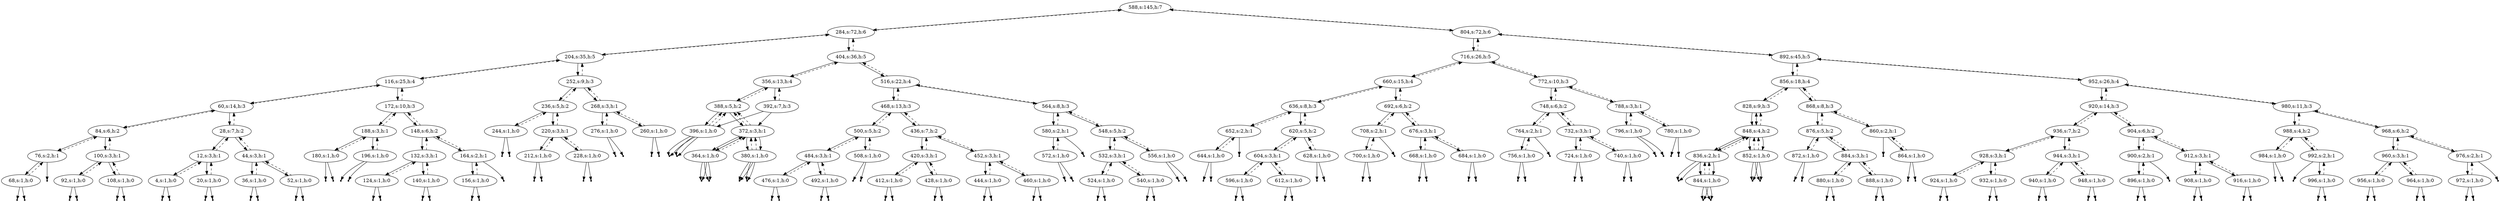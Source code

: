 digraph Blahblah{
{rank = same ; "588"};
nulll4 [shape=point];
4 -> nulll4;
4[label="4,s:1,h:0"];
4 -> 12[style=dashed];
nullr4 [shape=point];
4 -> nullr4;
12 -> 4;
12[label="12,s:3,h:1"];
12 -> 28[style=dashed];
nulll20 [shape=point];
20 -> nulll20;
20[label="20,s:1,h:0"];
20 -> 12[style=dashed];
nullr20 [shape=point];
20 -> nullr20;
12 -> 20;
28 -> 12;
28[label="28,s:7,h:2"];
28 -> 60[style=dashed];
nulll36 [shape=point];
36 -> nulll36;
36[label="36,s:1,h:0"];
36 -> 44[style=dashed];
nullr36 [shape=point];
36 -> nullr36;
44 -> 36;
44[label="44,s:3,h:1"];
44 -> 28[style=dashed];
nulll52 [shape=point];
52 -> nulll52;
52[label="52,s:1,h:0"];
52 -> 44[style=dashed];
nullr52 [shape=point];
52 -> nullr52;
44 -> 52;
28 -> 44;
60 -> 28;
60[label="60,s:14,h:3"];
60 -> 116[style=dashed];
nulll68 [shape=point];
68 -> nulll68;
68[label="68,s:1,h:0"];
68 -> 76[style=dashed];
nullr68 [shape=point];
68 -> nullr68;
76 -> 68;
76[label="76,s:2,h:1"];
76 -> 84[style=dashed];
nullr76 [shape=point];
76 -> nullr76;
84 -> 76;
84[label="84,s:6,h:2"];
84 -> 60[style=dashed];
nulll92 [shape=point];
92 -> nulll92;
92[label="92,s:1,h:0"];
92 -> 100[style=dashed];
nullr92 [shape=point];
92 -> nullr92;
100 -> 92;
100[label="100,s:3,h:1"];
100 -> 84[style=dashed];
nulll108 [shape=point];
108 -> nulll108;
108[label="108,s:1,h:0"];
108 -> 100[style=dashed];
nullr108 [shape=point];
108 -> nullr108;
100 -> 108;
84 -> 100;
60 -> 84;
116 -> 60;
116[label="116,s:25,h:4"];
116 -> 204[style=dashed];
nulll124 [shape=point];
124 -> nulll124;
124[label="124,s:1,h:0"];
124 -> 132[style=dashed];
nullr124 [shape=point];
124 -> nullr124;
132 -> 124;
132[label="132,s:3,h:1"];
132 -> 148[style=dashed];
nulll140 [shape=point];
140 -> nulll140;
140[label="140,s:1,h:0"];
140 -> 132[style=dashed];
nullr140 [shape=point];
140 -> nullr140;
132 -> 140;
148 -> 132;
148[label="148,s:6,h:2"];
148 -> 172[style=dashed];
nulll156 [shape=point];
156 -> nulll156;
156[label="156,s:1,h:0"];
156 -> 164[style=dashed];
nullr156 [shape=point];
156 -> nullr156;
164 -> 156;
164[label="164,s:2,h:1"];
164 -> 148[style=dashed];
nullr164 [shape=point];
164 -> nullr164;
148 -> 164;
172 -> 148;
172[label="172,s:10,h:3"];
172 -> 116[style=dashed];
nulll180 [shape=point];
180 -> nulll180;
180[label="180,s:1,h:0"];
180 -> 188[style=dashed];
nullr180 [shape=point];
180 -> nullr180;
188 -> 180;
188[label="188,s:3,h:1"];
188 -> 172[style=dashed];
nulll196 [shape=point];
196 -> nulll196;
196[label="196,s:1,h:0"];
196 -> 188[style=dashed];
nullr196 [shape=point];
196 -> nullr196;
188 -> 196;
172 -> 188;
116 -> 172;
204 -> 116;
204[label="204,s:35,h:5"];
204 -> 284[style=dashed];
nulll212 [shape=point];
212 -> nulll212;
212[label="212,s:1,h:0"];
212 -> 220[style=dashed];
nullr212 [shape=point];
212 -> nullr212;
220 -> 212;
220[label="220,s:3,h:1"];
220 -> 236[style=dashed];
nulll228 [shape=point];
228 -> nulll228;
228[label="228,s:1,h:0"];
228 -> 220[style=dashed];
nullr228 [shape=point];
228 -> nullr228;
220 -> 228;
236 -> 220;
236[label="236,s:5,h:2"];
236 -> 252[style=dashed];
nulll244 [shape=point];
244 -> nulll244;
244[label="244,s:1,h:0"];
244 -> 236[style=dashed];
nullr244 [shape=point];
244 -> nullr244;
236 -> 244;
252 -> 236;
252[label="252,s:9,h:3"];
252 -> 204[style=dashed];
nulll260 [shape=point];
260 -> nulll260;
260[label="260,s:1,h:0"];
260 -> 268[style=dashed];
nullr260 [shape=point];
260 -> nullr260;
268 -> 260;
268[label="268,s:3,h:1"];
268 -> 252[style=dashed];
nulll276 [shape=point];
276 -> nulll276;
276[label="276,s:1,h:0"];
276 -> 268[style=dashed];
nullr276 [shape=point];
276 -> nullr276;
268 -> 276;
252 -> 268;
204 -> 252;
284 -> 204;
284[label="284,s:72,h:6"];
284 -> 588[style=dashed];
nulll364 [shape=point];
364 -> nulll364;
364[label="364,s:1,h:0"];
364 -> 372[style=dashed];
nullr364 [shape=point];
364 -> nullr364;
372 -> 364;
372[label="372,s:3,h:1"];
372 -> 388[style=dashed];
nulll380 [shape=point];
380 -> nulll380;
380[label="380,s:1,h:0"];
380 -> 372[style=dashed];
nullr380 [shape=point];
380 -> nullr380;
372 -> 380;
392 -> 372;
392[label="392,s:7,h:3"];
392 -> 356[style=dashed];
nulll396 [shape=point];
396 -> nulll396;
396[label="396,s:1,h:0"];
396 -> 388[style=dashed];
nullr396 [shape=point];
396 -> nullr396;
392 -> 396;
356 -> 392;
356[label="356,s:13,h:4"];
356 -> 404[style=dashed];
nulll364 [shape=point];
364 -> nulll364;
364[label="364,s:1,h:0"];
364 -> 372[style=dashed];
nullr364 [shape=point];
364 -> nullr364;
372 -> 364;
372[label="372,s:3,h:1"];
372 -> 388[style=dashed];
nulll380 [shape=point];
380 -> nulll380;
380[label="380,s:1,h:0"];
380 -> 372[style=dashed];
nullr380 [shape=point];
380 -> nullr380;
372 -> 380;
388 -> 372;
388[label="388,s:5,h:2"];
388 -> 356[style=dashed];
nulll396 [shape=point];
396 -> nulll396;
396[label="396,s:1,h:0"];
396 -> 388[style=dashed];
nullr396 [shape=point];
396 -> nullr396;
388 -> 396;
356 -> 388;
404 -> 356;
404[label="404,s:36,h:5"];
404 -> 284[style=dashed];
nulll412 [shape=point];
412 -> nulll412;
412[label="412,s:1,h:0"];
412 -> 420[style=dashed];
nullr412 [shape=point];
412 -> nullr412;
420 -> 412;
420[label="420,s:3,h:1"];
420 -> 436[style=dashed];
nulll428 [shape=point];
428 -> nulll428;
428[label="428,s:1,h:0"];
428 -> 420[style=dashed];
nullr428 [shape=point];
428 -> nullr428;
420 -> 428;
436 -> 420;
436[label="436,s:7,h:2"];
436 -> 468[style=dashed];
nulll444 [shape=point];
444 -> nulll444;
444[label="444,s:1,h:0"];
444 -> 452[style=dashed];
nullr444 [shape=point];
444 -> nullr444;
452 -> 444;
452[label="452,s:3,h:1"];
452 -> 436[style=dashed];
nulll460 [shape=point];
460 -> nulll460;
460[label="460,s:1,h:0"];
460 -> 452[style=dashed];
nullr460 [shape=point];
460 -> nullr460;
452 -> 460;
436 -> 452;
468 -> 436;
468[label="468,s:13,h:3"];
468 -> 516[style=dashed];
nulll476 [shape=point];
476 -> nulll476;
476[label="476,s:1,h:0"];
476 -> 484[style=dashed];
nullr476 [shape=point];
476 -> nullr476;
484 -> 476;
484[label="484,s:3,h:1"];
484 -> 500[style=dashed];
nulll492 [shape=point];
492 -> nulll492;
492[label="492,s:1,h:0"];
492 -> 484[style=dashed];
nullr492 [shape=point];
492 -> nullr492;
484 -> 492;
500 -> 484;
500[label="500,s:5,h:2"];
500 -> 468[style=dashed];
nulll508 [shape=point];
508 -> nulll508;
508[label="508,s:1,h:0"];
508 -> 500[style=dashed];
nullr508 [shape=point];
508 -> nullr508;
500 -> 508;
468 -> 500;
516 -> 468;
516[label="516,s:22,h:4"];
516 -> 404[style=dashed];
nulll524 [shape=point];
524 -> nulll524;
524[label="524,s:1,h:0"];
524 -> 532[style=dashed];
nullr524 [shape=point];
524 -> nullr524;
532 -> 524;
532[label="532,s:3,h:1"];
532 -> 548[style=dashed];
nulll540 [shape=point];
540 -> nulll540;
540[label="540,s:1,h:0"];
540 -> 532[style=dashed];
nullr540 [shape=point];
540 -> nullr540;
532 -> 540;
548 -> 532;
548[label="548,s:5,h:2"];
548 -> 564[style=dashed];
nulll556 [shape=point];
556 -> nulll556;
556[label="556,s:1,h:0"];
556 -> 548[style=dashed];
nullr556 [shape=point];
556 -> nullr556;
548 -> 556;
564 -> 548;
564[label="564,s:8,h:3"];
564 -> 516[style=dashed];
nulll572 [shape=point];
572 -> nulll572;
572[label="572,s:1,h:0"];
572 -> 580[style=dashed];
nullr572 [shape=point];
572 -> nullr572;
580 -> 572;
580[label="580,s:2,h:1"];
580 -> 564[style=dashed];
nullr580 [shape=point];
580 -> nullr580;
564 -> 580;
516 -> 564;
404 -> 516;
284 -> 404;
588 -> 284;
588[label="588,s:145,h:7"];
nulll596 [shape=point];
596 -> nulll596;
596[label="596,s:1,h:0"];
596 -> 604[style=dashed];
nullr596 [shape=point];
596 -> nullr596;
604 -> 596;
604[label="604,s:3,h:1"];
604 -> 620[style=dashed];
nulll612 [shape=point];
612 -> nulll612;
612[label="612,s:1,h:0"];
612 -> 604[style=dashed];
nullr612 [shape=point];
612 -> nullr612;
604 -> 612;
620 -> 604;
620[label="620,s:5,h:2"];
620 -> 636[style=dashed];
nulll628 [shape=point];
628 -> nulll628;
628[label="628,s:1,h:0"];
628 -> 620[style=dashed];
nullr628 [shape=point];
628 -> nullr628;
620 -> 628;
636 -> 620;
636[label="636,s:8,h:3"];
636 -> 660[style=dashed];
nulll644 [shape=point];
644 -> nulll644;
644[label="644,s:1,h:0"];
644 -> 652[style=dashed];
nullr644 [shape=point];
644 -> nullr644;
652 -> 644;
652[label="652,s:2,h:1"];
652 -> 636[style=dashed];
nullr652 [shape=point];
652 -> nullr652;
636 -> 652;
660 -> 636;
660[label="660,s:15,h:4"];
660 -> 716[style=dashed];
nulll668 [shape=point];
668 -> nulll668;
668[label="668,s:1,h:0"];
668 -> 676[style=dashed];
nullr668 [shape=point];
668 -> nullr668;
676 -> 668;
676[label="676,s:3,h:1"];
676 -> 692[style=dashed];
nulll684 [shape=point];
684 -> nulll684;
684[label="684,s:1,h:0"];
684 -> 676[style=dashed];
nullr684 [shape=point];
684 -> nullr684;
676 -> 684;
692 -> 676;
692[label="692,s:6,h:2"];
692 -> 660[style=dashed];
nulll700 [shape=point];
700 -> nulll700;
700[label="700,s:1,h:0"];
700 -> 708[style=dashed];
nullr700 [shape=point];
700 -> nullr700;
708 -> 700;
708[label="708,s:2,h:1"];
708 -> 692[style=dashed];
nullr708 [shape=point];
708 -> nullr708;
692 -> 708;
660 -> 692;
716 -> 660;
716[label="716,s:26,h:5"];
716 -> 804[style=dashed];
nulll724 [shape=point];
724 -> nulll724;
724[label="724,s:1,h:0"];
724 -> 732[style=dashed];
nullr724 [shape=point];
724 -> nullr724;
732 -> 724;
732[label="732,s:3,h:1"];
732 -> 748[style=dashed];
nulll740 [shape=point];
740 -> nulll740;
740[label="740,s:1,h:0"];
740 -> 732[style=dashed];
nullr740 [shape=point];
740 -> nullr740;
732 -> 740;
748 -> 732;
748[label="748,s:6,h:2"];
748 -> 772[style=dashed];
nulll756 [shape=point];
756 -> nulll756;
756[label="756,s:1,h:0"];
756 -> 764[style=dashed];
nullr756 [shape=point];
756 -> nullr756;
764 -> 756;
764[label="764,s:2,h:1"];
764 -> 748[style=dashed];
nullr764 [shape=point];
764 -> nullr764;
748 -> 764;
772 -> 748;
772[label="772,s:10,h:3"];
772 -> 716[style=dashed];
nulll780 [shape=point];
780 -> nulll780;
780[label="780,s:1,h:0"];
780 -> 788[style=dashed];
nullr780 [shape=point];
780 -> nullr780;
788 -> 780;
788[label="788,s:3,h:1"];
788 -> 772[style=dashed];
nulll796 [shape=point];
796 -> nulll796;
796[label="796,s:1,h:0"];
796 -> 788[style=dashed];
nullr796 [shape=point];
796 -> nullr796;
788 -> 796;
772 -> 788;
716 -> 772;
804 -> 716;
804[label="804,s:72,h:6"];
804 -> 588[style=dashed];
nulll836 [shape=point];
836 -> nulll836;
836[label="836,s:2,h:1"];
836 -> 848[style=dashed];
nulll844 [shape=point];
844 -> nulll844;
844[label="844,s:1,h:0"];
844 -> 836[style=dashed];
nullr844 [shape=point];
844 -> nullr844;
836 -> 844;
848 -> 836;
848[label="848,s:4,h:2"];
848 -> 828[style=dashed];
nulll852 [shape=point];
852 -> nulll852;
852[label="852,s:1,h:0"];
852 -> 848[style=dashed];
nullr852 [shape=point];
852 -> nullr852;
848 -> 852;
828 -> 848;
828[label="828,s:9,h:3"];
828 -> 856[style=dashed];
nulll836 [shape=point];
836 -> nulll836;
836[label="836,s:2,h:1"];
836 -> 848[style=dashed];
nulll844 [shape=point];
844 -> nulll844;
844[label="844,s:1,h:0"];
844 -> 836[style=dashed];
nullr844 [shape=point];
844 -> nullr844;
836 -> 844;
848 -> 836;
848[label="848,s:4,h:2"];
848 -> 828[style=dashed];
nulll852 [shape=point];
852 -> nulll852;
852[label="852,s:1,h:0"];
852 -> 848[style=dashed];
nullr852 [shape=point];
852 -> nullr852;
848 -> 852;
828 -> 848;
856 -> 828;
856[label="856,s:18,h:4"];
856 -> 892[style=dashed];
nulll860 [shape=point];
860 -> nulll860;
860[label="860,s:2,h:1"];
860 -> 868[style=dashed];
nulll864 [shape=point];
864 -> nulll864;
864[label="864,s:1,h:0"];
864 -> 860[style=dashed];
nullr864 [shape=point];
864 -> nullr864;
860 -> 864;
868 -> 860;
868[label="868,s:8,h:3"];
868 -> 856[style=dashed];
nulll872 [shape=point];
872 -> nulll872;
872[label="872,s:1,h:0"];
872 -> 876[style=dashed];
nullr872 [shape=point];
872 -> nullr872;
876 -> 872;
876[label="876,s:5,h:2"];
876 -> 868[style=dashed];
nulll880 [shape=point];
880 -> nulll880;
880[label="880,s:1,h:0"];
880 -> 884[style=dashed];
nullr880 [shape=point];
880 -> nullr880;
884 -> 880;
884[label="884,s:3,h:1"];
884 -> 876[style=dashed];
nulll888 [shape=point];
888 -> nulll888;
888[label="888,s:1,h:0"];
888 -> 884[style=dashed];
nullr888 [shape=point];
888 -> nullr888;
884 -> 888;
876 -> 884;
868 -> 876;
856 -> 868;
892 -> 856;
892[label="892,s:45,h:5"];
892 -> 804[style=dashed];
nulll896 [shape=point];
896 -> nulll896;
896[label="896,s:1,h:0"];
896 -> 900[style=dashed];
nullr896 [shape=point];
896 -> nullr896;
900 -> 896;
900[label="900,s:2,h:1"];
900 -> 904[style=dashed];
nullr900 [shape=point];
900 -> nullr900;
904 -> 900;
904[label="904,s:6,h:2"];
904 -> 920[style=dashed];
nulll908 [shape=point];
908 -> nulll908;
908[label="908,s:1,h:0"];
908 -> 912[style=dashed];
nullr908 [shape=point];
908 -> nullr908;
912 -> 908;
912[label="912,s:3,h:1"];
912 -> 904[style=dashed];
nulll916 [shape=point];
916 -> nulll916;
916[label="916,s:1,h:0"];
916 -> 912[style=dashed];
nullr916 [shape=point];
916 -> nullr916;
912 -> 916;
904 -> 912;
920 -> 904;
920[label="920,s:14,h:3"];
920 -> 952[style=dashed];
nulll924 [shape=point];
924 -> nulll924;
924[label="924,s:1,h:0"];
924 -> 928[style=dashed];
nullr924 [shape=point];
924 -> nullr924;
928 -> 924;
928[label="928,s:3,h:1"];
928 -> 936[style=dashed];
nulll932 [shape=point];
932 -> nulll932;
932[label="932,s:1,h:0"];
932 -> 928[style=dashed];
nullr932 [shape=point];
932 -> nullr932;
928 -> 932;
936 -> 928;
936[label="936,s:7,h:2"];
936 -> 920[style=dashed];
nulll940 [shape=point];
940 -> nulll940;
940[label="940,s:1,h:0"];
940 -> 944[style=dashed];
nullr940 [shape=point];
940 -> nullr940;
944 -> 940;
944[label="944,s:3,h:1"];
944 -> 936[style=dashed];
nulll948 [shape=point];
948 -> nulll948;
948[label="948,s:1,h:0"];
948 -> 944[style=dashed];
nullr948 [shape=point];
948 -> nullr948;
944 -> 948;
936 -> 944;
920 -> 936;
952 -> 920;
952[label="952,s:26,h:4"];
952 -> 892[style=dashed];
nulll956 [shape=point];
956 -> nulll956;
956[label="956,s:1,h:0"];
956 -> 960[style=dashed];
nullr956 [shape=point];
956 -> nullr956;
960 -> 956;
960[label="960,s:3,h:1"];
960 -> 968[style=dashed];
nulll964 [shape=point];
964 -> nulll964;
964[label="964,s:1,h:0"];
964 -> 960[style=dashed];
nullr964 [shape=point];
964 -> nullr964;
960 -> 964;
968 -> 960;
968[label="968,s:6,h:2"];
968 -> 980[style=dashed];
nulll972 [shape=point];
972 -> nulll972;
972[label="972,s:1,h:0"];
972 -> 976[style=dashed];
nullr972 [shape=point];
972 -> nullr972;
976 -> 972;
976[label="976,s:2,h:1"];
976 -> 968[style=dashed];
nullr976 [shape=point];
976 -> nullr976;
968 -> 976;
980 -> 968;
980[label="980,s:11,h:3"];
980 -> 952[style=dashed];
nulll984 [shape=point];
984 -> nulll984;
984[label="984,s:1,h:0"];
984 -> 988[style=dashed];
nullr984 [shape=point];
984 -> nullr984;
988 -> 984;
988[label="988,s:4,h:2"];
988 -> 980[style=dashed];
nulll992 [shape=point];
992 -> nulll992;
992[label="992,s:2,h:1"];
992 -> 988[style=dashed];
nulll996 [shape=point];
996 -> nulll996;
996[label="996,s:1,h:0"];
996 -> 992[style=dashed];
nullr996 [shape=point];
996 -> nullr996;
992 -> 996;
988 -> 992;
980 -> 988;
952 -> 980;
892 -> 952;
804 -> 892;
588 -> 804;
}
